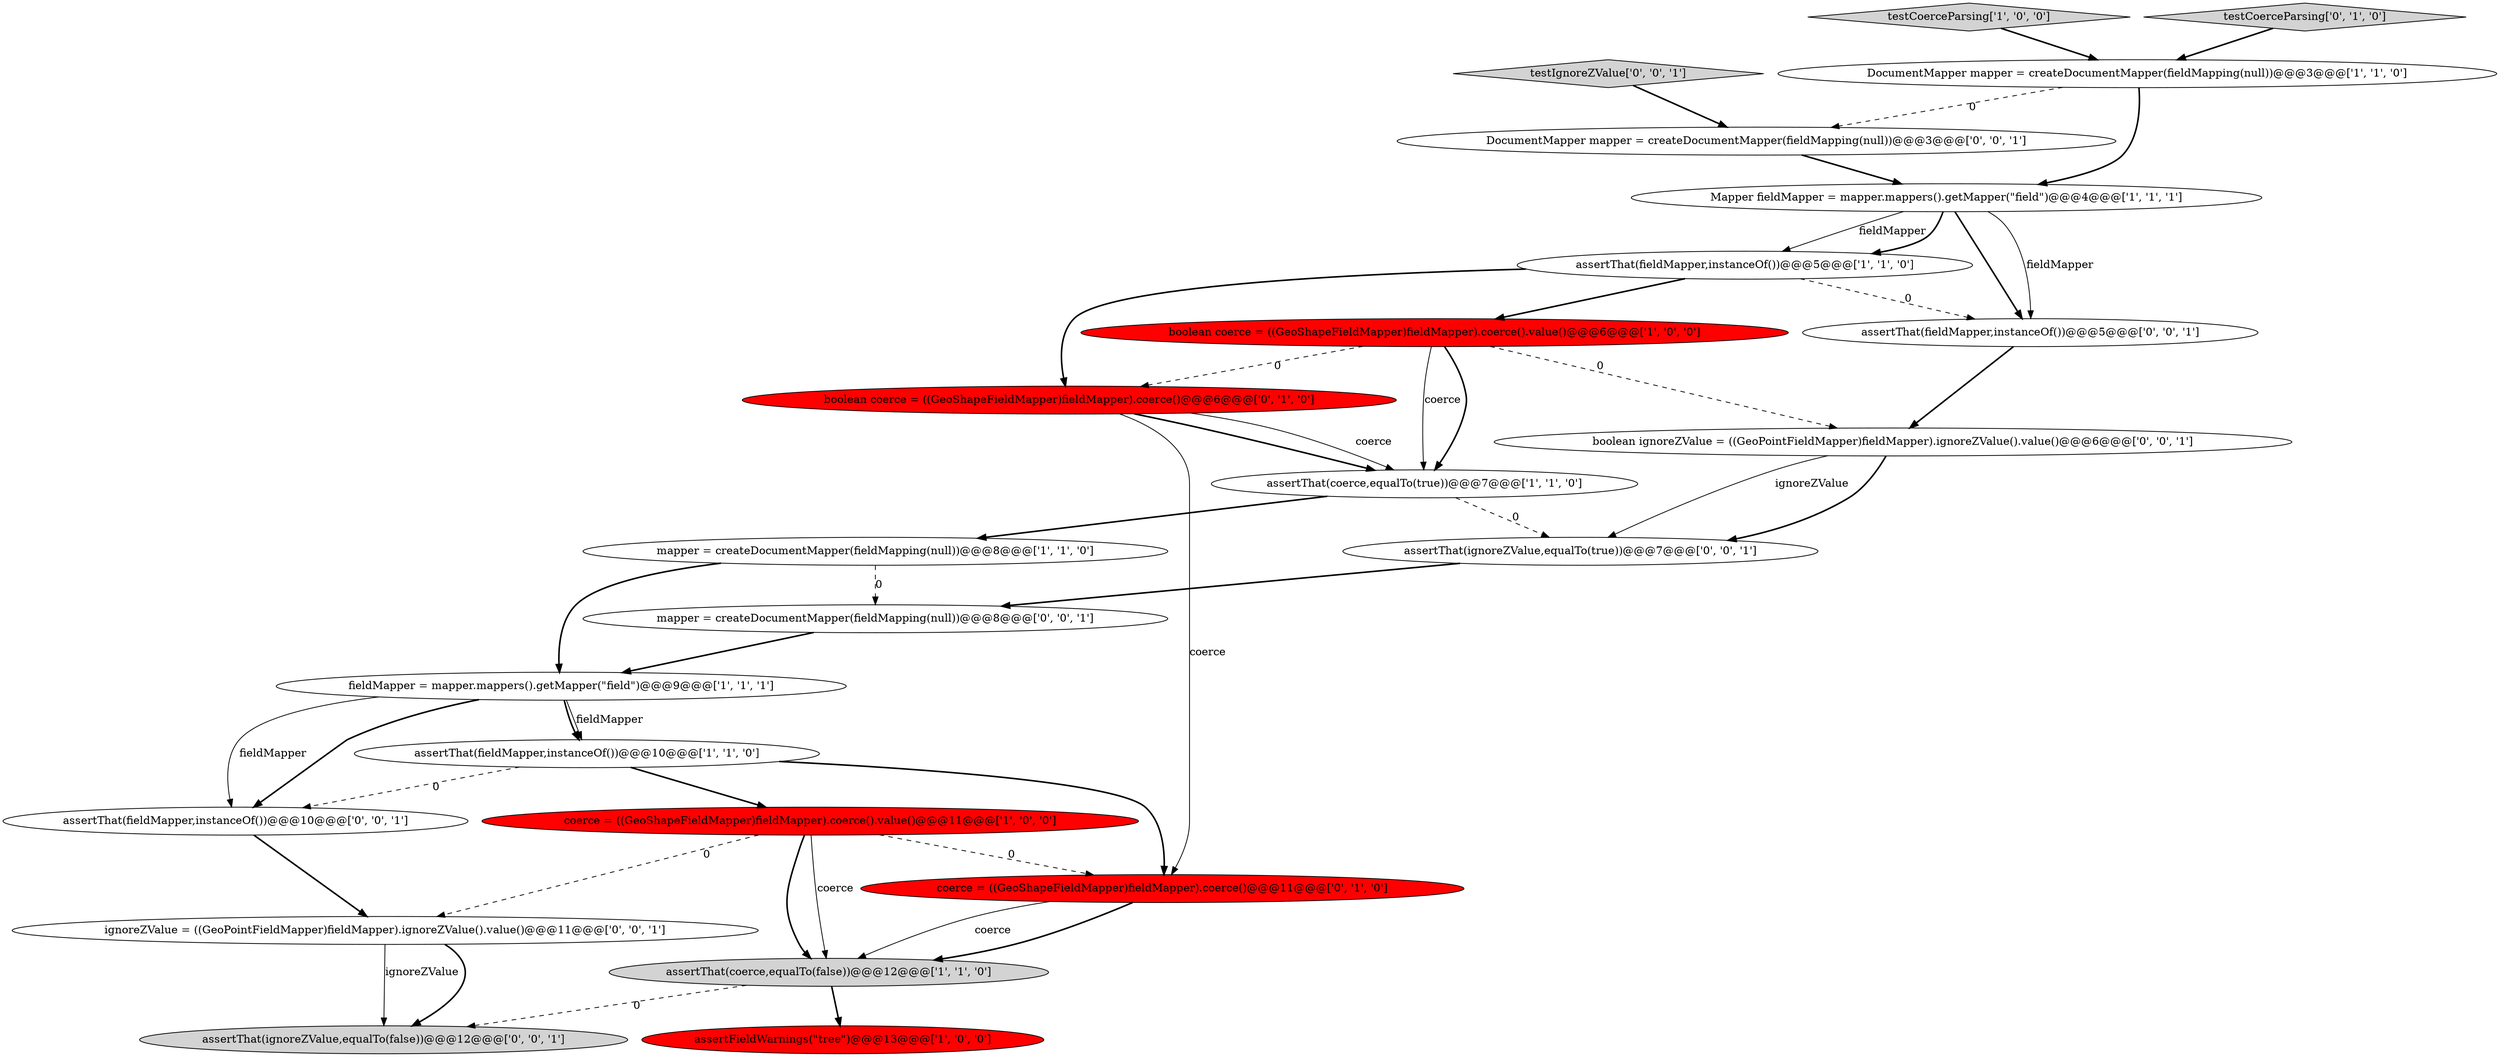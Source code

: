digraph {
18 [style = filled, label = "boolean ignoreZValue = ((GeoPointFieldMapper)fieldMapper).ignoreZValue().value()@@@6@@@['0', '0', '1']", fillcolor = white, shape = ellipse image = "AAA0AAABBB3BBB"];
19 [style = filled, label = "assertThat(fieldMapper,instanceOf())@@@10@@@['0', '0', '1']", fillcolor = white, shape = ellipse image = "AAA0AAABBB3BBB"];
20 [style = filled, label = "assertThat(fieldMapper,instanceOf())@@@5@@@['0', '0', '1']", fillcolor = white, shape = ellipse image = "AAA0AAABBB3BBB"];
13 [style = filled, label = "coerce = ((GeoShapeFieldMapper)fieldMapper).coerce()@@@11@@@['0', '1', '0']", fillcolor = red, shape = ellipse image = "AAA1AAABBB2BBB"];
7 [style = filled, label = "assertThat(fieldMapper,instanceOf())@@@5@@@['1', '1', '0']", fillcolor = white, shape = ellipse image = "AAA0AAABBB1BBB"];
8 [style = filled, label = "Mapper fieldMapper = mapper.mappers().getMapper(\"field\")@@@4@@@['1', '1', '1']", fillcolor = white, shape = ellipse image = "AAA0AAABBB1BBB"];
12 [style = filled, label = "boolean coerce = ((GeoShapeFieldMapper)fieldMapper).coerce()@@@6@@@['0', '1', '0']", fillcolor = red, shape = ellipse image = "AAA1AAABBB2BBB"];
6 [style = filled, label = "assertThat(fieldMapper,instanceOf())@@@10@@@['1', '1', '0']", fillcolor = white, shape = ellipse image = "AAA0AAABBB1BBB"];
9 [style = filled, label = "assertThat(coerce,equalTo(true))@@@7@@@['1', '1', '0']", fillcolor = white, shape = ellipse image = "AAA0AAABBB1BBB"];
1 [style = filled, label = "mapper = createDocumentMapper(fieldMapping(null))@@@8@@@['1', '1', '0']", fillcolor = white, shape = ellipse image = "AAA0AAABBB1BBB"];
4 [style = filled, label = "boolean coerce = ((GeoShapeFieldMapper)fieldMapper).coerce().value()@@@6@@@['1', '0', '0']", fillcolor = red, shape = ellipse image = "AAA1AAABBB1BBB"];
21 [style = filled, label = "assertThat(ignoreZValue,equalTo(false))@@@12@@@['0', '0', '1']", fillcolor = lightgray, shape = ellipse image = "AAA0AAABBB3BBB"];
16 [style = filled, label = "ignoreZValue = ((GeoPointFieldMapper)fieldMapper).ignoreZValue().value()@@@11@@@['0', '0', '1']", fillcolor = white, shape = ellipse image = "AAA0AAABBB3BBB"];
23 [style = filled, label = "assertThat(ignoreZValue,equalTo(true))@@@7@@@['0', '0', '1']", fillcolor = white, shape = ellipse image = "AAA0AAABBB3BBB"];
22 [style = filled, label = "mapper = createDocumentMapper(fieldMapping(null))@@@8@@@['0', '0', '1']", fillcolor = white, shape = ellipse image = "AAA0AAABBB3BBB"];
15 [style = filled, label = "DocumentMapper mapper = createDocumentMapper(fieldMapping(null))@@@3@@@['0', '0', '1']", fillcolor = white, shape = ellipse image = "AAA0AAABBB3BBB"];
0 [style = filled, label = "DocumentMapper mapper = createDocumentMapper(fieldMapping(null))@@@3@@@['1', '1', '0']", fillcolor = white, shape = ellipse image = "AAA0AAABBB1BBB"];
2 [style = filled, label = "fieldMapper = mapper.mappers().getMapper(\"field\")@@@9@@@['1', '1', '1']", fillcolor = white, shape = ellipse image = "AAA0AAABBB1BBB"];
17 [style = filled, label = "testIgnoreZValue['0', '0', '1']", fillcolor = lightgray, shape = diamond image = "AAA0AAABBB3BBB"];
5 [style = filled, label = "testCoerceParsing['1', '0', '0']", fillcolor = lightgray, shape = diamond image = "AAA0AAABBB1BBB"];
14 [style = filled, label = "testCoerceParsing['0', '1', '0']", fillcolor = lightgray, shape = diamond image = "AAA0AAABBB2BBB"];
10 [style = filled, label = "coerce = ((GeoShapeFieldMapper)fieldMapper).coerce().value()@@@11@@@['1', '0', '0']", fillcolor = red, shape = ellipse image = "AAA1AAABBB1BBB"];
11 [style = filled, label = "assertFieldWarnings(\"tree\")@@@13@@@['1', '0', '0']", fillcolor = red, shape = ellipse image = "AAA1AAABBB1BBB"];
3 [style = filled, label = "assertThat(coerce,equalTo(false))@@@12@@@['1', '1', '0']", fillcolor = lightgray, shape = ellipse image = "AAA0AAABBB1BBB"];
4->9 [style = bold, label=""];
4->18 [style = dashed, label="0"];
2->19 [style = bold, label=""];
18->23 [style = solid, label="ignoreZValue"];
22->2 [style = bold, label=""];
18->23 [style = bold, label=""];
3->21 [style = dashed, label="0"];
7->12 [style = bold, label=""];
2->6 [style = bold, label=""];
3->11 [style = bold, label=""];
0->15 [style = dashed, label="0"];
7->20 [style = dashed, label="0"];
10->3 [style = bold, label=""];
8->7 [style = solid, label="fieldMapper"];
7->4 [style = bold, label=""];
10->13 [style = dashed, label="0"];
12->9 [style = bold, label=""];
9->23 [style = dashed, label="0"];
8->7 [style = bold, label=""];
4->12 [style = dashed, label="0"];
19->16 [style = bold, label=""];
10->3 [style = solid, label="coerce"];
1->22 [style = dashed, label="0"];
8->20 [style = solid, label="fieldMapper"];
20->18 [style = bold, label=""];
12->9 [style = solid, label="coerce"];
23->22 [style = bold, label=""];
8->20 [style = bold, label=""];
12->13 [style = solid, label="coerce"];
13->3 [style = bold, label=""];
5->0 [style = bold, label=""];
14->0 [style = bold, label=""];
16->21 [style = solid, label="ignoreZValue"];
16->21 [style = bold, label=""];
6->10 [style = bold, label=""];
6->13 [style = bold, label=""];
6->19 [style = dashed, label="0"];
0->8 [style = bold, label=""];
17->15 [style = bold, label=""];
4->9 [style = solid, label="coerce"];
2->19 [style = solid, label="fieldMapper"];
1->2 [style = bold, label=""];
10->16 [style = dashed, label="0"];
9->1 [style = bold, label=""];
15->8 [style = bold, label=""];
13->3 [style = solid, label="coerce"];
2->6 [style = solid, label="fieldMapper"];
}
